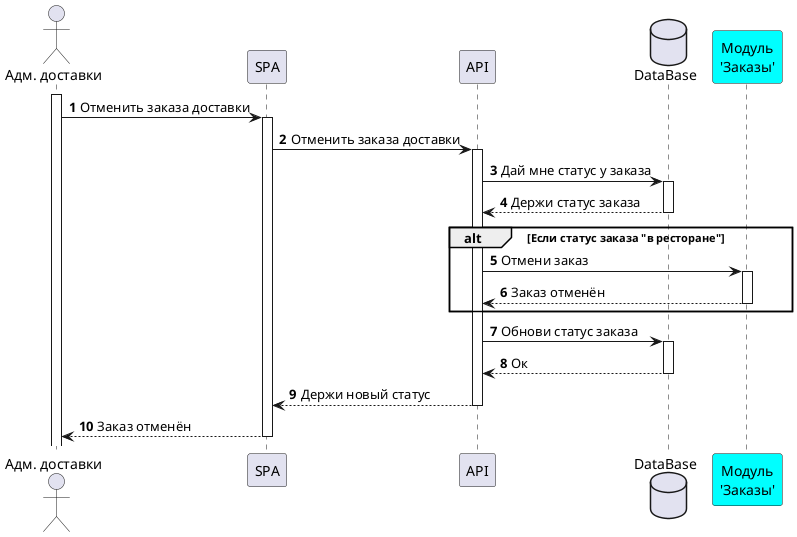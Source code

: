 @startuml

autonumber
actor "Адм. доставки" as ADM
participant SPA
participant API
database DataBase as db
participant "Модуль\n'Заказы'" as ORD #aqua

activate ADM
ADM -> SPA: Отменить заказа доставки
activate SPA
SPA -> API: Отменить заказа доставки
activate API
API -> db: Дай мне статус у заказа
activate db
API <-- db: Держи статус заказа
deactivate db
alt Если статус заказа "в ресторане"
    API -> ORD: Отмени заказ
    activate ORD
    API <-- ORD: Заказ отменён
    deactivate ORD
end
API -> db: Обнови статус заказа
activate db
API <-- db: Ок
deactivate db
API --> SPA: Держи новый статус
deactivate API
ADM <-- SPA: Заказ отменён
deactivate SPA
@enduml